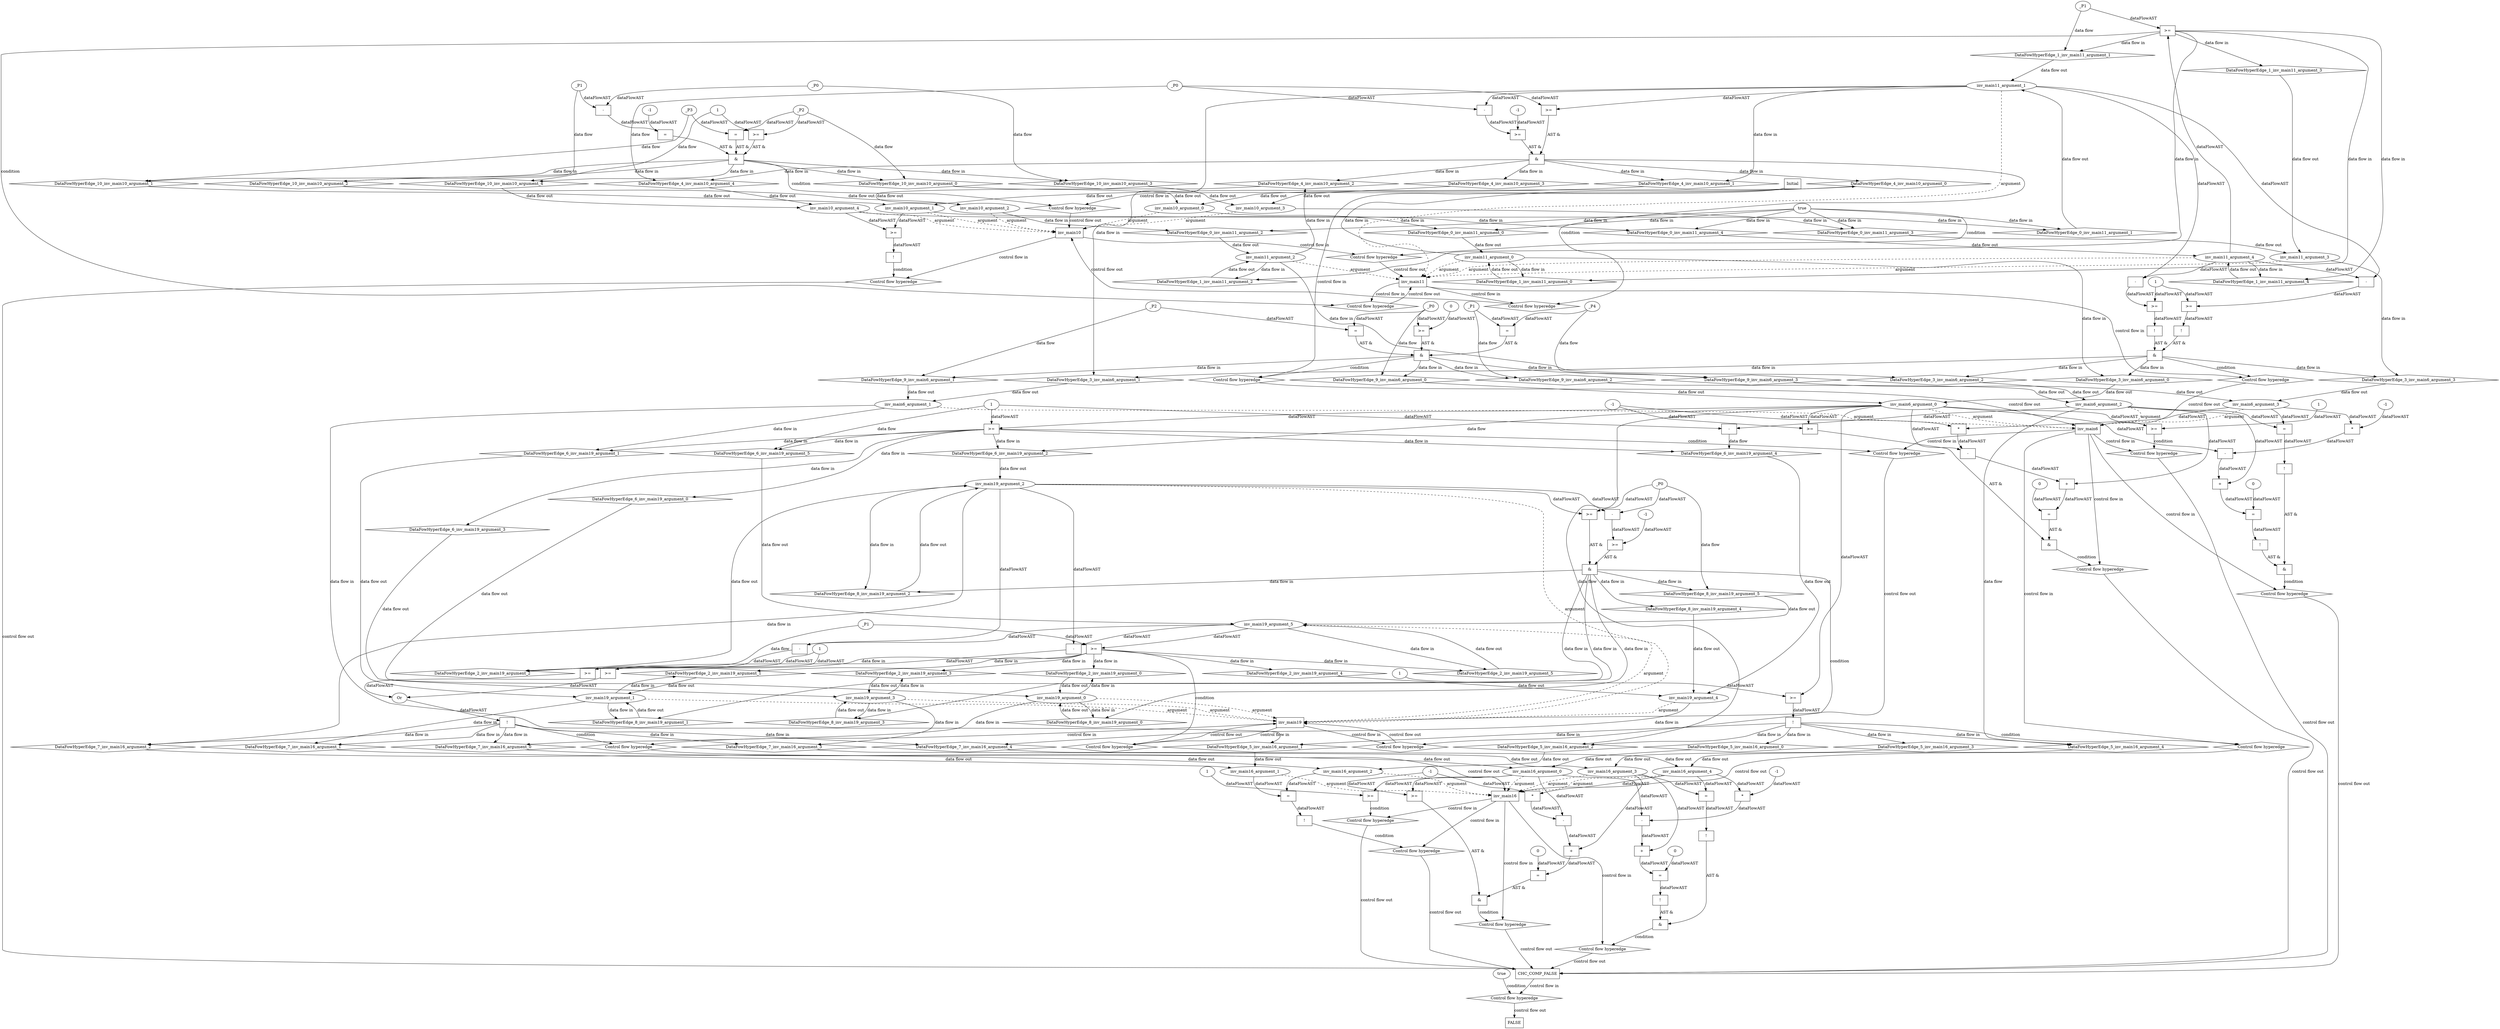 digraph dag {
"CHC_COMP_FALSE" [label="CHC_COMP_FALSE" nodeName="CHC_COMP_FALSE" class=cfn  shape="rect"];
"inv_main10" [label="inv_main10" nodeName="inv_main10" class=cfn  shape="rect"];
"inv_main11" [label="inv_main11" nodeName="inv_main11" class=cfn  shape="rect"];
"inv_main16" [label="inv_main16" nodeName="inv_main16" class=cfn  shape="rect"];
"inv_main19" [label="inv_main19" nodeName="inv_main19" class=cfn  shape="rect"];
"inv_main6" [label="inv_main6" nodeName="inv_main6" class=cfn  shape="rect"];
FALSE [label="FALSE" nodeName=FALSE class=cfn  shape="rect"];
Initial [label="Initial" nodeName=Initial class=cfn  shape="rect"];
ControlFowHyperEdge_0 [label="Control flow hyperedge" nodeName=ControlFowHyperEdge_0 class=controlFlowHyperEdge shape="diamond"];
"inv_main10" -> ControlFowHyperEdge_0 [label="control flow in"]
ControlFowHyperEdge_0 -> "inv_main11" [label="control flow out"]
ControlFowHyperEdge_1 [label="Control flow hyperedge" nodeName=ControlFowHyperEdge_1 class=controlFlowHyperEdge shape="diamond"];
"inv_main11" -> ControlFowHyperEdge_1 [label="control flow in"]
ControlFowHyperEdge_1 -> "inv_main11" [label="control flow out"]
ControlFowHyperEdge_2 [label="Control flow hyperedge" nodeName=ControlFowHyperEdge_2 class=controlFlowHyperEdge shape="diamond"];
"inv_main19" -> ControlFowHyperEdge_2 [label="control flow in"]
ControlFowHyperEdge_2 -> "inv_main19" [label="control flow out"]
ControlFowHyperEdge_3 [label="Control flow hyperedge" nodeName=ControlFowHyperEdge_3 class=controlFlowHyperEdge shape="diamond"];
"inv_main11" -> ControlFowHyperEdge_3 [label="control flow in"]
ControlFowHyperEdge_3 -> "inv_main6" [label="control flow out"]
ControlFowHyperEdge_4 [label="Control flow hyperedge" nodeName=ControlFowHyperEdge_4 class=controlFlowHyperEdge shape="diamond"];
"inv_main11" -> ControlFowHyperEdge_4 [label="control flow in"]
ControlFowHyperEdge_4 -> "inv_main10" [label="control flow out"]
ControlFowHyperEdge_5 [label="Control flow hyperedge" nodeName=ControlFowHyperEdge_5 class=controlFlowHyperEdge shape="diamond"];
"inv_main6" -> ControlFowHyperEdge_5 [label="control flow in"]
ControlFowHyperEdge_5 -> "inv_main16" [label="control flow out"]
ControlFowHyperEdge_6 [label="Control flow hyperedge" nodeName=ControlFowHyperEdge_6 class=controlFlowHyperEdge shape="diamond"];
"inv_main6" -> ControlFowHyperEdge_6 [label="control flow in"]
ControlFowHyperEdge_6 -> "inv_main19" [label="control flow out"]
ControlFowHyperEdge_7 [label="Control flow hyperedge" nodeName=ControlFowHyperEdge_7 class=controlFlowHyperEdge shape="diamond"];
"inv_main19" -> ControlFowHyperEdge_7 [label="control flow in"]
ControlFowHyperEdge_7 -> "inv_main16" [label="control flow out"]
ControlFowHyperEdge_8 [label="Control flow hyperedge" nodeName=ControlFowHyperEdge_8 class=controlFlowHyperEdge shape="diamond"];
"inv_main19" -> ControlFowHyperEdge_8 [label="control flow in"]
ControlFowHyperEdge_8 -> "inv_main19" [label="control flow out"]
ControlFowHyperEdge_9 [label="Control flow hyperedge" nodeName=ControlFowHyperEdge_9 class=controlFlowHyperEdge shape="diamond"];
"Initial" -> ControlFowHyperEdge_9 [label="control flow in"]
ControlFowHyperEdge_9 -> "inv_main6" [label="control flow out"]
ControlFowHyperEdge_10 [label="Control flow hyperedge" nodeName=ControlFowHyperEdge_10 class=controlFlowHyperEdge shape="diamond"];
"Initial" -> ControlFowHyperEdge_10 [label="control flow in"]
ControlFowHyperEdge_10 -> "inv_main10" [label="control flow out"]
ControlFowHyperEdge_11 [label="Control flow hyperedge" nodeName=ControlFowHyperEdge_11 class=controlFlowHyperEdge shape="diamond"];
"inv_main10" -> ControlFowHyperEdge_11 [label="control flow in"]
ControlFowHyperEdge_11 -> "CHC_COMP_FALSE" [label="control flow out"]
ControlFowHyperEdge_12 [label="Control flow hyperedge" nodeName=ControlFowHyperEdge_12 class=controlFlowHyperEdge shape="diamond"];
"inv_main6" -> ControlFowHyperEdge_12 [label="control flow in"]
ControlFowHyperEdge_12 -> "CHC_COMP_FALSE" [label="control flow out"]
ControlFowHyperEdge_13 [label="Control flow hyperedge" nodeName=ControlFowHyperEdge_13 class=controlFlowHyperEdge shape="diamond"];
"inv_main6" -> ControlFowHyperEdge_13 [label="control flow in"]
ControlFowHyperEdge_13 -> "CHC_COMP_FALSE" [label="control flow out"]
ControlFowHyperEdge_14 [label="Control flow hyperedge" nodeName=ControlFowHyperEdge_14 class=controlFlowHyperEdge shape="diamond"];
"inv_main6" -> ControlFowHyperEdge_14 [label="control flow in"]
ControlFowHyperEdge_14 -> "CHC_COMP_FALSE" [label="control flow out"]
ControlFowHyperEdge_15 [label="Control flow hyperedge" nodeName=ControlFowHyperEdge_15 class=controlFlowHyperEdge shape="diamond"];
"inv_main16" -> ControlFowHyperEdge_15 [label="control flow in"]
ControlFowHyperEdge_15 -> "CHC_COMP_FALSE" [label="control flow out"]
ControlFowHyperEdge_16 [label="Control flow hyperedge" nodeName=ControlFowHyperEdge_16 class=controlFlowHyperEdge shape="diamond"];
"inv_main16" -> ControlFowHyperEdge_16 [label="control flow in"]
ControlFowHyperEdge_16 -> "CHC_COMP_FALSE" [label="control flow out"]
ControlFowHyperEdge_17 [label="Control flow hyperedge" nodeName=ControlFowHyperEdge_17 class=controlFlowHyperEdge shape="diamond"];
"inv_main16" -> ControlFowHyperEdge_17 [label="control flow in"]
ControlFowHyperEdge_17 -> "CHC_COMP_FALSE" [label="control flow out"]
ControlFowHyperEdge_18 [label="Control flow hyperedge" nodeName=ControlFowHyperEdge_18 class=controlFlowHyperEdge shape="diamond"];
"inv_main16" -> ControlFowHyperEdge_18 [label="control flow in"]
ControlFowHyperEdge_18 -> "CHC_COMP_FALSE" [label="control flow out"]
ControlFowHyperEdge_19 [label="Control flow hyperedge" nodeName=ControlFowHyperEdge_19 class=controlFlowHyperEdge shape="diamond"];
"CHC_COMP_FALSE" -> ControlFowHyperEdge_19 [label="control flow in"]
ControlFowHyperEdge_19 -> "FALSE" [label="control flow out"]
"inv_main11_argument_0" [label="inv_main11_argument_0" nodeName=argument0 class=argument  head="inv_main11" shape="oval"];
"inv_main11_argument_0" -> "inv_main11"[label="argument" style="dashed"]
"inv_main11_argument_1" [label="inv_main11_argument_1" nodeName=argument1 class=argument  head="inv_main11" shape="oval"];
"inv_main11_argument_1" -> "inv_main11"[label="argument" style="dashed"]
"inv_main11_argument_2" [label="inv_main11_argument_2" nodeName=argument2 class=argument  head="inv_main11" shape="oval"];
"inv_main11_argument_2" -> "inv_main11"[label="argument" style="dashed"]
"inv_main11_argument_3" [label="inv_main11_argument_3" nodeName=argument3 class=argument  head="inv_main11" shape="oval"];
"inv_main11_argument_3" -> "inv_main11"[label="argument" style="dashed"]
"inv_main11_argument_4" [label="inv_main11_argument_4" nodeName=argument4 class=argument  head="inv_main11" shape="oval"];
"inv_main11_argument_4" -> "inv_main11"[label="argument" style="dashed"]
"inv_main10_argument_0" [label="inv_main10_argument_0" nodeName=argument0 class=argument  head="inv_main10" shape="oval"];
"inv_main10_argument_0" -> "inv_main10"[label="argument" style="dashed"]
"inv_main10_argument_1" [label="inv_main10_argument_1" nodeName=argument1 class=argument  head="inv_main10" shape="oval"];
"inv_main10_argument_1" -> "inv_main10"[label="argument" style="dashed"]
"inv_main10_argument_2" [label="inv_main10_argument_2" nodeName=argument2 class=argument  head="inv_main10" shape="oval"];
"inv_main10_argument_2" -> "inv_main10"[label="argument" style="dashed"]
"inv_main10_argument_3" [label="inv_main10_argument_3" nodeName=argument3 class=argument  head="inv_main10" shape="oval"];
"inv_main10_argument_3" -> "inv_main10"[label="argument" style="dashed"]
"inv_main10_argument_4" [label="inv_main10_argument_4" nodeName=argument4 class=argument  head="inv_main10" shape="oval"];
"inv_main10_argument_4" -> "inv_main10"[label="argument" style="dashed"]
"inv_main19_argument_0" [label="inv_main19_argument_0" nodeName=argument0 class=argument  head="inv_main19" shape="oval"];
"inv_main19_argument_0" -> "inv_main19"[label="argument" style="dashed"]
"inv_main19_argument_1" [label="inv_main19_argument_1" nodeName=argument1 class=argument  head="inv_main19" shape="oval"];
"inv_main19_argument_1" -> "inv_main19"[label="argument" style="dashed"]
"inv_main19_argument_2" [label="inv_main19_argument_2" nodeName=argument2 class=argument  head="inv_main19" shape="oval"];
"inv_main19_argument_2" -> "inv_main19"[label="argument" style="dashed"]
"inv_main19_argument_3" [label="inv_main19_argument_3" nodeName=argument3 class=argument  head="inv_main19" shape="oval"];
"inv_main19_argument_3" -> "inv_main19"[label="argument" style="dashed"]
"inv_main19_argument_4" [label="inv_main19_argument_4" nodeName=argument4 class=argument  head="inv_main19" shape="oval"];
"inv_main19_argument_4" -> "inv_main19"[label="argument" style="dashed"]
"inv_main19_argument_5" [label="inv_main19_argument_5" nodeName=argument5 class=argument  head="inv_main19" shape="oval"];
"inv_main19_argument_5" -> "inv_main19"[label="argument" style="dashed"]
"inv_main6_argument_0" [label="inv_main6_argument_0" nodeName=argument0 class=argument  head="inv_main6" shape="oval"];
"inv_main6_argument_0" -> "inv_main6"[label="argument" style="dashed"]
"inv_main6_argument_1" [label="inv_main6_argument_1" nodeName=argument1 class=argument  head="inv_main6" shape="oval"];
"inv_main6_argument_1" -> "inv_main6"[label="argument" style="dashed"]
"inv_main6_argument_2" [label="inv_main6_argument_2" nodeName=argument2 class=argument  head="inv_main6" shape="oval"];
"inv_main6_argument_2" -> "inv_main6"[label="argument" style="dashed"]
"inv_main6_argument_3" [label="inv_main6_argument_3" nodeName=argument3 class=argument  head="inv_main6" shape="oval"];
"inv_main6_argument_3" -> "inv_main6"[label="argument" style="dashed"]
"inv_main16_argument_0" [label="inv_main16_argument_0" nodeName=argument0 class=argument  head="inv_main16" shape="oval"];
"inv_main16_argument_0" -> "inv_main16"[label="argument" style="dashed"]
"inv_main16_argument_1" [label="inv_main16_argument_1" nodeName=argument1 class=argument  head="inv_main16" shape="oval"];
"inv_main16_argument_1" -> "inv_main16"[label="argument" style="dashed"]
"inv_main16_argument_2" [label="inv_main16_argument_2" nodeName=argument2 class=argument  head="inv_main16" shape="oval"];
"inv_main16_argument_2" -> "inv_main16"[label="argument" style="dashed"]
"inv_main16_argument_3" [label="inv_main16_argument_3" nodeName=argument3 class=argument  head="inv_main16" shape="oval"];
"inv_main16_argument_3" -> "inv_main16"[label="argument" style="dashed"]
"inv_main16_argument_4" [label="inv_main16_argument_4" nodeName=argument4 class=argument  head="inv_main16" shape="oval"];
"inv_main16_argument_4" -> "inv_main16"[label="argument" style="dashed"]

"xxxinv_main11___inv_main10_0xxxguard_0_node_0" [label="true" nodeName="xxxinv_main11___inv_main10_0xxxguard_0_node_0" class=BoolValue ];

"xxxinv_main11___inv_main10_0xxxguard_0_node_0" -> "ControlFowHyperEdge_0" [label="condition"];
"xxxinv_main11___inv_main11_1xxxguard_0_node_0" [label=">=" nodeName="xxxinv_main11___inv_main11_1xxxguard_0_node_0" class=Operator  shape="rect"];
"inv_main11_argument_4" -> "xxxinv_main11___inv_main11_1xxxguard_0_node_0"[label="dataFlowAST"]
"xxxinv_main11___inv_main11_1xxxdataFlow_0_node_0" -> "xxxinv_main11___inv_main11_1xxxguard_0_node_0"[label="dataFlowAST"]

"xxxinv_main11___inv_main11_1xxxguard_0_node_0" -> "ControlFowHyperEdge_1" [label="condition"];
"xxxinv_main11___inv_main11_1xxxdataFlow_0_node_0" [label="_P1" nodeName="xxxinv_main11___inv_main11_1xxxdataFlow_0_node_0" class=Constant ];

"xxxinv_main11___inv_main11_1xxxdataFlow_0_node_0" -> "DataFowHyperEdge_1_inv_main11_argument_1" [label="data flow"];
"xxxinv_main19___inv_main19_2xxxguard_0_node_0" [label=">=" nodeName="xxxinv_main19___inv_main19_2xxxguard_0_node_0" class=Operator  shape="rect"];
"inv_main19_argument_5" -> "xxxinv_main19___inv_main19_2xxxguard_0_node_0"[label="dataFlowAST"]
"xxxinv_main19___inv_main19_2xxxdataFlow_0_node_0" -> "xxxinv_main19___inv_main19_2xxxguard_0_node_0"[label="dataFlowAST"]

"xxxinv_main19___inv_main19_2xxxguard_0_node_0" -> "ControlFowHyperEdge_2" [label="condition"];
"xxxinv_main19___inv_main19_2xxxdataFlow_0_node_0" [label="_P1" nodeName="xxxinv_main19___inv_main19_2xxxdataFlow_0_node_0" class=Constant ];

"xxxinv_main19___inv_main19_2xxxdataFlow_0_node_0" -> "DataFowHyperEdge_2_inv_main19_argument_2" [label="data flow"];
"xxxinv_main6___inv_main11_3xxx_and" [label="&" nodeName="xxxinv_main6___inv_main11_3xxx_and" class=Operator shape="rect"];
"xxxinv_main6___inv_main11_3xxxguard_0_node_0" [label="!" nodeName="xxxinv_main6___inv_main11_3xxxguard_0_node_0" class=Operator shape="rect"];
"xxxinv_main6___inv_main11_3xxxguard_0_node_1" [label=">=" nodeName="xxxinv_main6___inv_main11_3xxxguard_0_node_1" class=Operator  shape="rect"];
"xxxinv_main6___inv_main11_3xxxguard_0_node_2" [label="-" nodeName="xxxinv_main6___inv_main11_3xxxguard_0_node_2" class= Operator shape="rect"];
"xxxinv_main6___inv_main11_3xxxguard_0_node_5" [label="1" nodeName="xxxinv_main6___inv_main11_3xxxguard_0_node_5" class=Literal ];
"xxxinv_main6___inv_main11_3xxxguard_0_node_1" -> "xxxinv_main6___inv_main11_3xxxguard_0_node_0"[label="dataFlowAST"]
"xxxinv_main6___inv_main11_3xxxguard_0_node_2" -> "xxxinv_main6___inv_main11_3xxxguard_0_node_1"[label="dataFlowAST"]
"xxxinv_main6___inv_main11_3xxxguard_0_node_5" -> "xxxinv_main6___inv_main11_3xxxguard_0_node_1"[label="dataFlowAST"]
"inv_main11_argument_1" -> "xxxinv_main6___inv_main11_3xxxguard_0_node_2"[label="dataFlowAST"]
"inv_main11_argument_4" -> "xxxinv_main6___inv_main11_3xxxguard_0_node_2"[label="dataFlowAST"]

"xxxinv_main6___inv_main11_3xxxguard_0_node_0" -> "xxxinv_main6___inv_main11_3xxx_and" [label="AST &"];
"xxxinv_main6___inv_main11_3xxxguard1_node_0" [label="!" nodeName="xxxinv_main6___inv_main11_3xxxguard1_node_0" class=Operator shape="rect"];
"xxxinv_main6___inv_main11_3xxxguard1_node_1" [label=">=" nodeName="xxxinv_main6___inv_main11_3xxxguard1_node_1" class=Operator  shape="rect"];
"xxxinv_main6___inv_main11_3xxxguard1_node_2" [label="-" nodeName="xxxinv_main6___inv_main11_3xxxguard1_node_2" class= Operator shape="rect"];
"xxxinv_main6___inv_main11_3xxxguard1_node_1" -> "xxxinv_main6___inv_main11_3xxxguard1_node_0"[label="dataFlowAST"]
"xxxinv_main6___inv_main11_3xxxguard1_node_2" -> "xxxinv_main6___inv_main11_3xxxguard1_node_1"[label="dataFlowAST"]
"xxxinv_main6___inv_main11_3xxxguard_0_node_5" -> "xxxinv_main6___inv_main11_3xxxguard1_node_1"[label="dataFlowAST"]
"inv_main11_argument_4" -> "xxxinv_main6___inv_main11_3xxxguard1_node_2"[label="dataFlowAST"]
"inv_main11_argument_1" -> "xxxinv_main6___inv_main11_3xxxguard1_node_2"[label="dataFlowAST"]

"xxxinv_main6___inv_main11_3xxxguard1_node_0" -> "xxxinv_main6___inv_main11_3xxx_and" [label="AST &"];
"xxxinv_main6___inv_main11_3xxx_and" -> "ControlFowHyperEdge_3" [label="condition"];
"xxxinv_main10___inv_main11_4xxx_and" [label="&" nodeName="xxxinv_main10___inv_main11_4xxx_and" class=Operator shape="rect"];
"xxxinv_main10___inv_main11_4xxxguard_0_node_0" [label=">=" nodeName="xxxinv_main10___inv_main11_4xxxguard_0_node_0" class=Operator  shape="rect"];
"xxxinv_main10___inv_main11_4xxxguard_0_node_1" [label="-" nodeName="xxxinv_main10___inv_main11_4xxxguard_0_node_1" class= Operator shape="rect"];
"xxxinv_main10___inv_main11_4xxxguard_0_node_4" [label="-1" nodeName="xxxinv_main10___inv_main11_4xxxguard_0_node_4" class=Literal ];
"xxxinv_main10___inv_main11_4xxxguard_0_node_1" -> "xxxinv_main10___inv_main11_4xxxguard_0_node_0"[label="dataFlowAST"]
"xxxinv_main10___inv_main11_4xxxguard_0_node_4" -> "xxxinv_main10___inv_main11_4xxxguard_0_node_0"[label="dataFlowAST"]
"inv_main11_argument_1" -> "xxxinv_main10___inv_main11_4xxxguard_0_node_1"[label="dataFlowAST"]
"xxxinv_main10___inv_main11_4xxxdataFlow_0_node_0" -> "xxxinv_main10___inv_main11_4xxxguard_0_node_1"[label="dataFlowAST"]

"xxxinv_main10___inv_main11_4xxxguard_0_node_0" -> "xxxinv_main10___inv_main11_4xxx_and" [label="AST &"];
"xxxinv_main10___inv_main11_4xxxguard1_node_0" [label=">=" nodeName="xxxinv_main10___inv_main11_4xxxguard1_node_0" class=Operator  shape="rect"];
"inv_main11_argument_1" -> "xxxinv_main10___inv_main11_4xxxguard1_node_0"[label="dataFlowAST"]
"xxxinv_main10___inv_main11_4xxxdataFlow_0_node_0" -> "xxxinv_main10___inv_main11_4xxxguard1_node_0"[label="dataFlowAST"]

"xxxinv_main10___inv_main11_4xxxguard1_node_0" -> "xxxinv_main10___inv_main11_4xxx_and" [label="AST &"];
"xxxinv_main10___inv_main11_4xxx_and" -> "ControlFowHyperEdge_4" [label="condition"];
"xxxinv_main10___inv_main11_4xxxdataFlow_0_node_0" [label="_P0" nodeName="xxxinv_main10___inv_main11_4xxxdataFlow_0_node_0" class=Constant ];

"xxxinv_main10___inv_main11_4xxxdataFlow_0_node_0" -> "DataFowHyperEdge_4_inv_main10_argument_4" [label="data flow"];
"xxxinv_main16___inv_main6_5xxxguard_0_node_0" [label="!" nodeName="xxxinv_main16___inv_main6_5xxxguard_0_node_0" class=Operator shape="rect"];
"xxxinv_main16___inv_main6_5xxxguard_0_node_1" [label=">=" nodeName="xxxinv_main16___inv_main6_5xxxguard_0_node_1" class=Operator  shape="rect"];
"xxxinv_main16___inv_main6_5xxxguard_0_node_3" [label="1" nodeName="xxxinv_main16___inv_main6_5xxxguard_0_node_3" class=Literal ];
"xxxinv_main16___inv_main6_5xxxguard_0_node_1" -> "xxxinv_main16___inv_main6_5xxxguard_0_node_0"[label="dataFlowAST"]
"inv_main6_argument_0" -> "xxxinv_main16___inv_main6_5xxxguard_0_node_1"[label="dataFlowAST"]
"xxxinv_main16___inv_main6_5xxxguard_0_node_3" -> "xxxinv_main16___inv_main6_5xxxguard_0_node_1"[label="dataFlowAST"]

"xxxinv_main16___inv_main6_5xxxguard_0_node_0" -> "ControlFowHyperEdge_5" [label="condition"];

"inv_main6_argument_0" -> "DataFowHyperEdge_5_inv_main16_argument_2" [label="data flow"];

"inv_main6_argument_2" -> "DataFowHyperEdge_5_inv_main16_argument_4" [label="data flow"];
"xxxinv_main19___inv_main6_6xxxguard_0_node_0" [label=">=" nodeName="xxxinv_main19___inv_main6_6xxxguard_0_node_0" class=Operator  shape="rect"];
"inv_main6_argument_0" -> "xxxinv_main19___inv_main6_6xxxguard_0_node_0"[label="dataFlowAST"]
"xxxinv_main19___inv_main6_6xxxdataFlow1_node_2" -> "xxxinv_main19___inv_main6_6xxxguard_0_node_0"[label="dataFlowAST"]

"xxxinv_main19___inv_main6_6xxxguard_0_node_0" -> "ControlFowHyperEdge_6" [label="condition"];

"inv_main6_argument_0" -> "DataFowHyperEdge_6_inv_main19_argument_2" [label="data flow"];
"xxxinv_main19___inv_main6_6xxxdataFlow1_node_0" [label="-" nodeName="xxxinv_main19___inv_main6_6xxxdataFlow1_node_0" class= Operator shape="rect"];
"xxxinv_main19___inv_main6_6xxxdataFlow1_node_2" [label="1" nodeName="xxxinv_main19___inv_main6_6xxxdataFlow1_node_2" class=Literal ];
"inv_main6_argument_2" -> "xxxinv_main19___inv_main6_6xxxdataFlow1_node_0"[label="dataFlowAST"]
"xxxinv_main19___inv_main6_6xxxdataFlow1_node_2" -> "xxxinv_main19___inv_main6_6xxxdataFlow1_node_0"[label="dataFlowAST"]

"xxxinv_main19___inv_main6_6xxxdataFlow1_node_0" -> "DataFowHyperEdge_6_inv_main19_argument_4" [label="data flow"];

"xxxinv_main19___inv_main6_6xxxdataFlow1_node_2" -> "DataFowHyperEdge_6_inv_main19_argument_5" [label="data flow"];
"xxxinv_main16___inv_main19_7xxxguard_0_node_0" [label="!" nodeName="xxxinv_main16___inv_main19_7xxxguard_0_node_0" class=Operator shape="rect"];
"xxxinv_main16___inv_main19_7xxxguard_0_node_1" [label="Or" nodeName="xxxinv_main16___inv_main19_7xxxguard_0_node_1" class=Operator ];
"xxxinv_main16___inv_main19_7xxxguard_0_node_2" [label=">=" nodeName="xxxinv_main16___inv_main19_7xxxguard_0_node_2" class=Operator  shape="rect"];
"xxxinv_main16___inv_main19_7xxxguard_0_node_3" [label="-" nodeName="xxxinv_main16___inv_main19_7xxxguard_0_node_3" class= Operator shape="rect"];
"xxxinv_main16___inv_main19_7xxxguard_0_node_6" [label="1" nodeName="xxxinv_main16___inv_main19_7xxxguard_0_node_6" class=Literal ];
"xxxinv_main16___inv_main19_7xxxguard_0_node_7" [label=">=" nodeName="xxxinv_main16___inv_main19_7xxxguard_0_node_7" class=Operator  shape="rect"];
"xxxinv_main16___inv_main19_7xxxguard_0_node_8" [label="-" nodeName="xxxinv_main16___inv_main19_7xxxguard_0_node_8" class= Operator shape="rect"];
"xxxinv_main16___inv_main19_7xxxguard_0_node_1" -> "xxxinv_main16___inv_main19_7xxxguard_0_node_0"[label="dataFlowAST"]
"xxxinv_main16___inv_main19_7xxxguard_0_node_2" -> "xxxinv_main16___inv_main19_7xxxguard_0_node_1"[label="dataFlowAST"]
"xxxinv_main16___inv_main19_7xxxguard_0_node_7" -> "xxxinv_main16___inv_main19_7xxxguard_0_node_1"[label="dataFlowAST"]
"xxxinv_main16___inv_main19_7xxxguard_0_node_3" -> "xxxinv_main16___inv_main19_7xxxguard_0_node_2"[label="dataFlowAST"]
"xxxinv_main16___inv_main19_7xxxguard_0_node_6" -> "xxxinv_main16___inv_main19_7xxxguard_0_node_2"[label="dataFlowAST"]
"inv_main19_argument_2" -> "xxxinv_main16___inv_main19_7xxxguard_0_node_3"[label="dataFlowAST"]
"inv_main19_argument_5" -> "xxxinv_main16___inv_main19_7xxxguard_0_node_3"[label="dataFlowAST"]
"xxxinv_main16___inv_main19_7xxxguard_0_node_8" -> "xxxinv_main16___inv_main19_7xxxguard_0_node_7"[label="dataFlowAST"]
"xxxinv_main16___inv_main19_7xxxguard_0_node_6" -> "xxxinv_main16___inv_main19_7xxxguard_0_node_7"[label="dataFlowAST"]
"inv_main19_argument_5" -> "xxxinv_main16___inv_main19_7xxxguard_0_node_8"[label="dataFlowAST"]
"inv_main19_argument_2" -> "xxxinv_main16___inv_main19_7xxxguard_0_node_8"[label="dataFlowAST"]

"xxxinv_main16___inv_main19_7xxxguard_0_node_0" -> "ControlFowHyperEdge_7" [label="condition"];
"xxxinv_main19___inv_main19_8xxx_and" [label="&" nodeName="xxxinv_main19___inv_main19_8xxx_and" class=Operator shape="rect"];
"xxxinv_main19___inv_main19_8xxxguard_0_node_0" [label=">=" nodeName="xxxinv_main19___inv_main19_8xxxguard_0_node_0" class=Operator  shape="rect"];
"xxxinv_main19___inv_main19_8xxxguard_0_node_1" [label="-" nodeName="xxxinv_main19___inv_main19_8xxxguard_0_node_1" class= Operator shape="rect"];
"xxxinv_main19___inv_main19_8xxxguard_0_node_4" [label="-1" nodeName="xxxinv_main19___inv_main19_8xxxguard_0_node_4" class=Literal ];
"xxxinv_main19___inv_main19_8xxxguard_0_node_1" -> "xxxinv_main19___inv_main19_8xxxguard_0_node_0"[label="dataFlowAST"]
"xxxinv_main19___inv_main19_8xxxguard_0_node_4" -> "xxxinv_main19___inv_main19_8xxxguard_0_node_0"[label="dataFlowAST"]
"inv_main19_argument_2" -> "xxxinv_main19___inv_main19_8xxxguard_0_node_1"[label="dataFlowAST"]
"xxxinv_main19___inv_main19_8xxxdataFlow_0_node_0" -> "xxxinv_main19___inv_main19_8xxxguard_0_node_1"[label="dataFlowAST"]

"xxxinv_main19___inv_main19_8xxxguard_0_node_0" -> "xxxinv_main19___inv_main19_8xxx_and" [label="AST &"];
"xxxinv_main19___inv_main19_8xxxguard1_node_0" [label=">=" nodeName="xxxinv_main19___inv_main19_8xxxguard1_node_0" class=Operator  shape="rect"];
"inv_main19_argument_2" -> "xxxinv_main19___inv_main19_8xxxguard1_node_0"[label="dataFlowAST"]
"xxxinv_main19___inv_main19_8xxxdataFlow_0_node_0" -> "xxxinv_main19___inv_main19_8xxxguard1_node_0"[label="dataFlowAST"]

"xxxinv_main19___inv_main19_8xxxguard1_node_0" -> "xxxinv_main19___inv_main19_8xxx_and" [label="AST &"];
"xxxinv_main19___inv_main19_8xxx_and" -> "ControlFowHyperEdge_8" [label="condition"];
"xxxinv_main19___inv_main19_8xxxdataFlow_0_node_0" [label="_P0" nodeName="xxxinv_main19___inv_main19_8xxxdataFlow_0_node_0" class=Constant ];

"xxxinv_main19___inv_main19_8xxxdataFlow_0_node_0" -> "DataFowHyperEdge_8_inv_main19_argument_5" [label="data flow"];
"xxxinv_main6___Initial_9xxx_and" [label="&" nodeName="xxxinv_main6___Initial_9xxx_and" class=Operator shape="rect"];
"xxxinv_main6___Initial_9xxxguard_0_node_0" [label=">=" nodeName="xxxinv_main6___Initial_9xxxguard_0_node_0" class=Operator  shape="rect"];
"xxxinv_main6___Initial_9xxxguard_0_node_1" [label="0" nodeName="xxxinv_main6___Initial_9xxxguard_0_node_1" class=Literal ];
"xxxinv_main6___Initial_9xxxguard_0_node_1" -> "xxxinv_main6___Initial_9xxxguard_0_node_0"[label="dataFlowAST"]
"xxxinv_main6___Initial_9xxxdataFlow_0_node_0" -> "xxxinv_main6___Initial_9xxxguard_0_node_0"[label="dataFlowAST"]

"xxxinv_main6___Initial_9xxxguard_0_node_0" -> "xxxinv_main6___Initial_9xxx_and" [label="AST &"];
"xxxinv_main6___Initial_9xxxguard1_node_0" [label="=" nodeName="xxxinv_main6___Initial_9xxxguard1_node_0" class=Operator  shape="rect"];
"xxxinv_main6___Initial_9xxxdataFlow3_node_0" -> "xxxinv_main6___Initial_9xxxguard1_node_0"[label="dataFlowAST"]
"xxxinv_main6___Initial_9xxxdataFlow2_node_0" -> "xxxinv_main6___Initial_9xxxguard1_node_0"[label="dataFlowAST"]

"xxxinv_main6___Initial_9xxxguard1_node_0" -> "xxxinv_main6___Initial_9xxx_and" [label="AST &"];
"xxxinv_main6___Initial_9xxxguard2_node_0" [label="=" nodeName="xxxinv_main6___Initial_9xxxguard2_node_0" class=Operator  shape="rect"];
"xxxinv_main6___Initial_9xxxdataFlow1_node_0" -> "xxxinv_main6___Initial_9xxxguard2_node_0"[label="dataFlowAST"]
"xxxinv_main6___Initial_9xxxdataFlow_0_node_0" -> "xxxinv_main6___Initial_9xxxguard2_node_0"[label="dataFlowAST"]

"xxxinv_main6___Initial_9xxxguard2_node_0" -> "xxxinv_main6___Initial_9xxx_and" [label="AST &"];
"xxxinv_main6___Initial_9xxx_and" -> "ControlFowHyperEdge_9" [label="condition"];
"xxxinv_main6___Initial_9xxxdataFlow_0_node_0" [label="_P0" nodeName="xxxinv_main6___Initial_9xxxdataFlow_0_node_0" class=Constant ];

"xxxinv_main6___Initial_9xxxdataFlow_0_node_0" -> "DataFowHyperEdge_9_inv_main6_argument_0" [label="data flow"];
"xxxinv_main6___Initial_9xxxdataFlow1_node_0" [label="_P2" nodeName="xxxinv_main6___Initial_9xxxdataFlow1_node_0" class=Constant ];

"xxxinv_main6___Initial_9xxxdataFlow1_node_0" -> "DataFowHyperEdge_9_inv_main6_argument_1" [label="data flow"];
"xxxinv_main6___Initial_9xxxdataFlow2_node_0" [label="_P1" nodeName="xxxinv_main6___Initial_9xxxdataFlow2_node_0" class=Constant ];

"xxxinv_main6___Initial_9xxxdataFlow2_node_0" -> "DataFowHyperEdge_9_inv_main6_argument_2" [label="data flow"];
"xxxinv_main6___Initial_9xxxdataFlow3_node_0" [label="_P4" nodeName="xxxinv_main6___Initial_9xxxdataFlow3_node_0" class=Constant ];

"xxxinv_main6___Initial_9xxxdataFlow3_node_0" -> "DataFowHyperEdge_9_inv_main6_argument_3" [label="data flow"];
"xxxinv_main10___Initial_10xxx_and" [label="&" nodeName="xxxinv_main10___Initial_10xxx_and" class=Operator shape="rect"];
"xxxinv_main10___Initial_10xxxguard_0_node_0" [label=">=" nodeName="xxxinv_main10___Initial_10xxxguard_0_node_0" class=Operator  shape="rect"];
"xxxinv_main10___Initial_10xxxdataFlow_0_node_0" -> "xxxinv_main10___Initial_10xxxguard_0_node_0"[label="dataFlowAST"]
"xxxinv_main10___Initial_10xxxdataFlow3_node_0" -> "xxxinv_main10___Initial_10xxxguard_0_node_0"[label="dataFlowAST"]

"xxxinv_main10___Initial_10xxxguard_0_node_0" -> "xxxinv_main10___Initial_10xxx_and" [label="AST &"];
"xxxinv_main10___Initial_10xxxguard1_node_0" [label="=" nodeName="xxxinv_main10___Initial_10xxxguard1_node_0" class=Operator  shape="rect"];
"xxxinv_main10___Initial_10xxxdataFlow2_node_0" -> "xxxinv_main10___Initial_10xxxguard1_node_0"[label="dataFlowAST"]
"xxxinv_main10___Initial_10xxxdataFlow_0_node_0" -> "xxxinv_main10___Initial_10xxxguard1_node_0"[label="dataFlowAST"]

"xxxinv_main10___Initial_10xxxguard1_node_0" -> "xxxinv_main10___Initial_10xxx_and" [label="AST &"];
"xxxinv_main10___Initial_10xxxguard2_node_0" [label="=" nodeName="xxxinv_main10___Initial_10xxxguard2_node_0" class=Operator  shape="rect"];
"xxxinv_main10___Initial_10xxxguard2_node_1" [label="-" nodeName="xxxinv_main10___Initial_10xxxguard2_node_1" class= Operator shape="rect"];
"xxxinv_main10___Initial_10xxxguard2_node_4" [label="-1" nodeName="xxxinv_main10___Initial_10xxxguard2_node_4" class=Literal ];
"xxxinv_main10___Initial_10xxxguard2_node_1" -> "xxxinv_main10___Initial_10xxxguard2_node_0"[label="dataFlowAST"]
"xxxinv_main10___Initial_10xxxguard2_node_4" -> "xxxinv_main10___Initial_10xxxguard2_node_0"[label="dataFlowAST"]
"xxxinv_main10___Initial_10xxxdataFlow4_node_0" -> "xxxinv_main10___Initial_10xxxguard2_node_1"[label="dataFlowAST"]
"xxxinv_main10___Initial_10xxxdataFlow1_node_0" -> "xxxinv_main10___Initial_10xxxguard2_node_1"[label="dataFlowAST"]

"xxxinv_main10___Initial_10xxxguard2_node_0" -> "xxxinv_main10___Initial_10xxx_and" [label="AST &"];
"xxxinv_main10___Initial_10xxx_and" -> "ControlFowHyperEdge_10" [label="condition"];
"xxxinv_main10___Initial_10xxxdataFlow_0_node_0" [label="_P2" nodeName="xxxinv_main10___Initial_10xxxdataFlow_0_node_0" class=Constant ];

"xxxinv_main10___Initial_10xxxdataFlow_0_node_0" -> "DataFowHyperEdge_10_inv_main10_argument_0" [label="data flow"];
"xxxinv_main10___Initial_10xxxdataFlow1_node_0" [label="_P1" nodeName="xxxinv_main10___Initial_10xxxdataFlow1_node_0" class=Constant ];

"xxxinv_main10___Initial_10xxxdataFlow1_node_0" -> "DataFowHyperEdge_10_inv_main10_argument_2" [label="data flow"];
"xxxinv_main10___Initial_10xxxdataFlow2_node_0" [label="_P3" nodeName="xxxinv_main10___Initial_10xxxdataFlow2_node_0" class=Constant ];

"xxxinv_main10___Initial_10xxxdataFlow2_node_0" -> "DataFowHyperEdge_10_inv_main10_argument_1" [label="data flow"];
"xxxinv_main10___Initial_10xxxdataFlow3_node_0" [label="1" nodeName="xxxinv_main10___Initial_10xxxdataFlow3_node_0" class=Literal ];

"xxxinv_main10___Initial_10xxxdataFlow3_node_0" -> "DataFowHyperEdge_10_inv_main10_argument_4" [label="data flow"];
"xxxinv_main10___Initial_10xxxdataFlow4_node_0" [label="_P0" nodeName="xxxinv_main10___Initial_10xxxdataFlow4_node_0" class=Constant ];

"xxxinv_main10___Initial_10xxxdataFlow4_node_0" -> "DataFowHyperEdge_10_inv_main10_argument_3" [label="data flow"];
"xxxCHC_COMP_FALSE___inv_main10_11xxxguard_0_node_0" [label="!" nodeName="xxxCHC_COMP_FALSE___inv_main10_11xxxguard_0_node_0" class=Operator shape="rect"];
"xxxCHC_COMP_FALSE___inv_main10_11xxxguard_0_node_1" [label=">=" nodeName="xxxCHC_COMP_FALSE___inv_main10_11xxxguard_0_node_1" class=Operator  shape="rect"];
"xxxCHC_COMP_FALSE___inv_main10_11xxxguard_0_node_1" -> "xxxCHC_COMP_FALSE___inv_main10_11xxxguard_0_node_0"[label="dataFlowAST"]
"inv_main10_argument_1" -> "xxxCHC_COMP_FALSE___inv_main10_11xxxguard_0_node_1"[label="dataFlowAST"]
"inv_main10_argument_4" -> "xxxCHC_COMP_FALSE___inv_main10_11xxxguard_0_node_1"[label="dataFlowAST"]

"xxxCHC_COMP_FALSE___inv_main10_11xxxguard_0_node_0" -> "ControlFowHyperEdge_11" [label="condition"];
"xxxCHC_COMP_FALSE___inv_main6_12xxx_and" [label="&" nodeName="xxxCHC_COMP_FALSE___inv_main6_12xxx_and" class=Operator shape="rect"];
"xxxCHC_COMP_FALSE___inv_main6_12xxxguard_0_node_0" [label="=" nodeName="xxxCHC_COMP_FALSE___inv_main6_12xxxguard_0_node_0" class=Operator  shape="rect"];
"xxxCHC_COMP_FALSE___inv_main6_12xxxguard_0_node_1" [label="+" nodeName="xxxCHC_COMP_FALSE___inv_main6_12xxxguard_0_node_1" class= Operator shape="rect"];
"xxxCHC_COMP_FALSE___inv_main6_12xxxguard_0_node_3" [label="-" nodeName="xxxCHC_COMP_FALSE___inv_main6_12xxxguard_0_node_3" class= Operator shape="rect"];
"xxxCHC_COMP_FALSE___inv_main6_12xxxguard_0_node_4" [label="*" nodeName="xxxCHC_COMP_FALSE___inv_main6_12xxxguard_0_node_4" class=Operator  shape="rect"];
"xxxCHC_COMP_FALSE___inv_main6_12xxxguard_0_node_5" [label="-1" nodeName="xxxCHC_COMP_FALSE___inv_main6_12xxxguard_0_node_5" class=Coeff ];
"xxxCHC_COMP_FALSE___inv_main6_12xxxguard_0_node_8" [label="0" nodeName="xxxCHC_COMP_FALSE___inv_main6_12xxxguard_0_node_8" class=Literal ];
"xxxCHC_COMP_FALSE___inv_main6_12xxxguard_0_node_1" -> "xxxCHC_COMP_FALSE___inv_main6_12xxxguard_0_node_0"[label="dataFlowAST"]
"xxxCHC_COMP_FALSE___inv_main6_12xxxguard_0_node_8" -> "xxxCHC_COMP_FALSE___inv_main6_12xxxguard_0_node_0"[label="dataFlowAST"]
"inv_main6_argument_2" -> "xxxCHC_COMP_FALSE___inv_main6_12xxxguard_0_node_1"[label="dataFlowAST"]
"xxxCHC_COMP_FALSE___inv_main6_12xxxguard_0_node_3" -> "xxxCHC_COMP_FALSE___inv_main6_12xxxguard_0_node_1"[label="dataFlowAST"]
"xxxCHC_COMP_FALSE___inv_main6_12xxxguard_0_node_4" -> "xxxCHC_COMP_FALSE___inv_main6_12xxxguard_0_node_3"[label="dataFlowAST"]
"inv_main6_argument_0" -> "xxxCHC_COMP_FALSE___inv_main6_12xxxguard_0_node_3"[label="dataFlowAST"]
"xxxCHC_COMP_FALSE___inv_main6_12xxxguard_0_node_5" -> "xxxCHC_COMP_FALSE___inv_main6_12xxxguard_0_node_4"[label="dataFlowAST"]
"inv_main6_argument_3" -> "xxxCHC_COMP_FALSE___inv_main6_12xxxguard_0_node_4"[label="dataFlowAST"]

"xxxCHC_COMP_FALSE___inv_main6_12xxxguard_0_node_0" -> "xxxCHC_COMP_FALSE___inv_main6_12xxx_and" [label="AST &"];
"xxxCHC_COMP_FALSE___inv_main6_12xxxguard1_node_0" [label=">=" nodeName="xxxCHC_COMP_FALSE___inv_main6_12xxxguard1_node_0" class=Operator  shape="rect"];
"xxxCHC_COMP_FALSE___inv_main6_12xxxguard_0_node_5" [label="-1" nodeName="xxxCHC_COMP_FALSE___inv_main6_12xxxguard_0_node_5" class=Literal ];
"xxxCHC_COMP_FALSE___inv_main6_12xxxguard_0_node_5" -> "xxxCHC_COMP_FALSE___inv_main6_12xxxguard1_node_0"[label="dataFlowAST"]
"inv_main6_argument_0" -> "xxxCHC_COMP_FALSE___inv_main6_12xxxguard1_node_0"[label="dataFlowAST"]

"xxxCHC_COMP_FALSE___inv_main6_12xxxguard1_node_0" -> "xxxCHC_COMP_FALSE___inv_main6_12xxx_and" [label="AST &"];
"xxxCHC_COMP_FALSE___inv_main6_12xxx_and" -> "ControlFowHyperEdge_12" [label="condition"];
"xxxCHC_COMP_FALSE___inv_main6_13xxxguard_0_node_0" [label=">=" nodeName="xxxCHC_COMP_FALSE___inv_main6_13xxxguard_0_node_0" class=Operator  shape="rect"];
"xxxCHC_COMP_FALSE___inv_main6_13xxxguard_0_node_2" [label="1" nodeName="xxxCHC_COMP_FALSE___inv_main6_13xxxguard_0_node_2" class=Literal ];
"inv_main6_argument_0" -> "xxxCHC_COMP_FALSE___inv_main6_13xxxguard_0_node_0"[label="dataFlowAST"]
"xxxCHC_COMP_FALSE___inv_main6_13xxxguard_0_node_2" -> "xxxCHC_COMP_FALSE___inv_main6_13xxxguard_0_node_0"[label="dataFlowAST"]

"xxxCHC_COMP_FALSE___inv_main6_13xxxguard_0_node_0" -> "ControlFowHyperEdge_13" [label="condition"];
"xxxCHC_COMP_FALSE___inv_main6_14xxx_and" [label="&" nodeName="xxxCHC_COMP_FALSE___inv_main6_14xxx_and" class=Operator shape="rect"];
"xxxCHC_COMP_FALSE___inv_main6_14xxxguard_0_node_0" [label="!" nodeName="xxxCHC_COMP_FALSE___inv_main6_14xxxguard_0_node_0" class=Operator shape="rect"];
"xxxCHC_COMP_FALSE___inv_main6_14xxxguard_0_node_1" [label="=" nodeName="xxxCHC_COMP_FALSE___inv_main6_14xxxguard_0_node_1" class=Operator  shape="rect"];
"xxxCHC_COMP_FALSE___inv_main6_14xxxguard_0_node_2" [label="+" nodeName="xxxCHC_COMP_FALSE___inv_main6_14xxxguard_0_node_2" class= Operator shape="rect"];
"xxxCHC_COMP_FALSE___inv_main6_14xxxguard_0_node_4" [label="-" nodeName="xxxCHC_COMP_FALSE___inv_main6_14xxxguard_0_node_4" class= Operator shape="rect"];
"xxxCHC_COMP_FALSE___inv_main6_14xxxguard_0_node_5" [label="*" nodeName="xxxCHC_COMP_FALSE___inv_main6_14xxxguard_0_node_5" class=Operator  shape="rect"];
"xxxCHC_COMP_FALSE___inv_main6_14xxxguard_0_node_6" [label="-1" nodeName="xxxCHC_COMP_FALSE___inv_main6_14xxxguard_0_node_6" class=Coeff ];
"xxxCHC_COMP_FALSE___inv_main6_14xxxguard_0_node_9" [label="0" nodeName="xxxCHC_COMP_FALSE___inv_main6_14xxxguard_0_node_9" class=Literal ];
"xxxCHC_COMP_FALSE___inv_main6_14xxxguard_0_node_1" -> "xxxCHC_COMP_FALSE___inv_main6_14xxxguard_0_node_0"[label="dataFlowAST"]
"xxxCHC_COMP_FALSE___inv_main6_14xxxguard_0_node_2" -> "xxxCHC_COMP_FALSE___inv_main6_14xxxguard_0_node_1"[label="dataFlowAST"]
"xxxCHC_COMP_FALSE___inv_main6_14xxxguard_0_node_9" -> "xxxCHC_COMP_FALSE___inv_main6_14xxxguard_0_node_1"[label="dataFlowAST"]
"inv_main6_argument_2" -> "xxxCHC_COMP_FALSE___inv_main6_14xxxguard_0_node_2"[label="dataFlowAST"]
"xxxCHC_COMP_FALSE___inv_main6_14xxxguard_0_node_4" -> "xxxCHC_COMP_FALSE___inv_main6_14xxxguard_0_node_2"[label="dataFlowAST"]
"xxxCHC_COMP_FALSE___inv_main6_14xxxguard_0_node_5" -> "xxxCHC_COMP_FALSE___inv_main6_14xxxguard_0_node_4"[label="dataFlowAST"]
"inv_main6_argument_0" -> "xxxCHC_COMP_FALSE___inv_main6_14xxxguard_0_node_4"[label="dataFlowAST"]
"xxxCHC_COMP_FALSE___inv_main6_14xxxguard_0_node_6" -> "xxxCHC_COMP_FALSE___inv_main6_14xxxguard_0_node_5"[label="dataFlowAST"]
"inv_main6_argument_3" -> "xxxCHC_COMP_FALSE___inv_main6_14xxxguard_0_node_5"[label="dataFlowAST"]

"xxxCHC_COMP_FALSE___inv_main6_14xxxguard_0_node_0" -> "xxxCHC_COMP_FALSE___inv_main6_14xxx_and" [label="AST &"];
"xxxCHC_COMP_FALSE___inv_main6_14xxxguard1_node_0" [label="!" nodeName="xxxCHC_COMP_FALSE___inv_main6_14xxxguard1_node_0" class=Operator shape="rect"];
"xxxCHC_COMP_FALSE___inv_main6_14xxxguard1_node_1" [label="=" nodeName="xxxCHC_COMP_FALSE___inv_main6_14xxxguard1_node_1" class=Operator  shape="rect"];
"xxxCHC_COMP_FALSE___inv_main6_14xxxguard1_node_1" -> "xxxCHC_COMP_FALSE___inv_main6_14xxxguard1_node_0"[label="dataFlowAST"]
"inv_main6_argument_2" -> "xxxCHC_COMP_FALSE___inv_main6_14xxxguard1_node_1"[label="dataFlowAST"]
"inv_main6_argument_3" -> "xxxCHC_COMP_FALSE___inv_main6_14xxxguard1_node_1"[label="dataFlowAST"]

"xxxCHC_COMP_FALSE___inv_main6_14xxxguard1_node_0" -> "xxxCHC_COMP_FALSE___inv_main6_14xxx_and" [label="AST &"];
"xxxCHC_COMP_FALSE___inv_main6_14xxx_and" -> "ControlFowHyperEdge_14" [label="condition"];
"xxxCHC_COMP_FALSE___inv_main16_15xxx_and" [label="&" nodeName="xxxCHC_COMP_FALSE___inv_main16_15xxx_and" class=Operator shape="rect"];
"xxxCHC_COMP_FALSE___inv_main16_15xxxguard_0_node_0" [label="=" nodeName="xxxCHC_COMP_FALSE___inv_main16_15xxxguard_0_node_0" class=Operator  shape="rect"];
"xxxCHC_COMP_FALSE___inv_main16_15xxxguard_0_node_1" [label="+" nodeName="xxxCHC_COMP_FALSE___inv_main16_15xxxguard_0_node_1" class= Operator shape="rect"];
"xxxCHC_COMP_FALSE___inv_main16_15xxxguard_0_node_3" [label="-" nodeName="xxxCHC_COMP_FALSE___inv_main16_15xxxguard_0_node_3" class= Operator shape="rect"];
"xxxCHC_COMP_FALSE___inv_main16_15xxxguard_0_node_4" [label="*" nodeName="xxxCHC_COMP_FALSE___inv_main16_15xxxguard_0_node_4" class=Operator  shape="rect"];
"xxxCHC_COMP_FALSE___inv_main16_15xxxguard_0_node_5" [label="-1" nodeName="xxxCHC_COMP_FALSE___inv_main16_15xxxguard_0_node_5" class=Coeff ];
"xxxCHC_COMP_FALSE___inv_main16_15xxxguard_0_node_8" [label="0" nodeName="xxxCHC_COMP_FALSE___inv_main16_15xxxguard_0_node_8" class=Literal ];
"xxxCHC_COMP_FALSE___inv_main16_15xxxguard_0_node_1" -> "xxxCHC_COMP_FALSE___inv_main16_15xxxguard_0_node_0"[label="dataFlowAST"]
"xxxCHC_COMP_FALSE___inv_main16_15xxxguard_0_node_8" -> "xxxCHC_COMP_FALSE___inv_main16_15xxxguard_0_node_0"[label="dataFlowAST"]
"inv_main16_argument_3" -> "xxxCHC_COMP_FALSE___inv_main16_15xxxguard_0_node_1"[label="dataFlowAST"]
"xxxCHC_COMP_FALSE___inv_main16_15xxxguard_0_node_3" -> "xxxCHC_COMP_FALSE___inv_main16_15xxxguard_0_node_1"[label="dataFlowAST"]
"xxxCHC_COMP_FALSE___inv_main16_15xxxguard_0_node_4" -> "xxxCHC_COMP_FALSE___inv_main16_15xxxguard_0_node_3"[label="dataFlowAST"]
"inv_main16_argument_0" -> "xxxCHC_COMP_FALSE___inv_main16_15xxxguard_0_node_3"[label="dataFlowAST"]
"xxxCHC_COMP_FALSE___inv_main16_15xxxguard_0_node_5" -> "xxxCHC_COMP_FALSE___inv_main16_15xxxguard_0_node_4"[label="dataFlowAST"]
"inv_main16_argument_4" -> "xxxCHC_COMP_FALSE___inv_main16_15xxxguard_0_node_4"[label="dataFlowAST"]

"xxxCHC_COMP_FALSE___inv_main16_15xxxguard_0_node_0" -> "xxxCHC_COMP_FALSE___inv_main16_15xxx_and" [label="AST &"];
"xxxCHC_COMP_FALSE___inv_main16_15xxxguard1_node_0" [label=">=" nodeName="xxxCHC_COMP_FALSE___inv_main16_15xxxguard1_node_0" class=Operator  shape="rect"];
"xxxCHC_COMP_FALSE___inv_main16_15xxxguard_0_node_5" [label="-1" nodeName="xxxCHC_COMP_FALSE___inv_main16_15xxxguard_0_node_5" class=Literal ];
"xxxCHC_COMP_FALSE___inv_main16_15xxxguard_0_node_5" -> "xxxCHC_COMP_FALSE___inv_main16_15xxxguard1_node_0"[label="dataFlowAST"]
"inv_main16_argument_0" -> "xxxCHC_COMP_FALSE___inv_main16_15xxxguard1_node_0"[label="dataFlowAST"]

"xxxCHC_COMP_FALSE___inv_main16_15xxxguard1_node_0" -> "xxxCHC_COMP_FALSE___inv_main16_15xxx_and" [label="AST &"];
"xxxCHC_COMP_FALSE___inv_main16_15xxx_and" -> "ControlFowHyperEdge_15" [label="condition"];
"xxxCHC_COMP_FALSE___inv_main16_16xxxguard_0_node_0" [label=">=" nodeName="xxxCHC_COMP_FALSE___inv_main16_16xxxguard_0_node_0" class=Operator  shape="rect"];
"xxxCHC_COMP_FALSE___inv_main16_16xxxguard_0_node_2" [label="1" nodeName="xxxCHC_COMP_FALSE___inv_main16_16xxxguard_0_node_2" class=Literal ];
"inv_main16_argument_0" -> "xxxCHC_COMP_FALSE___inv_main16_16xxxguard_0_node_0"[label="dataFlowAST"]
"xxxCHC_COMP_FALSE___inv_main16_16xxxguard_0_node_2" -> "xxxCHC_COMP_FALSE___inv_main16_16xxxguard_0_node_0"[label="dataFlowAST"]

"xxxCHC_COMP_FALSE___inv_main16_16xxxguard_0_node_0" -> "ControlFowHyperEdge_16" [label="condition"];
"xxxCHC_COMP_FALSE___inv_main16_17xxx_and" [label="&" nodeName="xxxCHC_COMP_FALSE___inv_main16_17xxx_and" class=Operator shape="rect"];
"xxxCHC_COMP_FALSE___inv_main16_17xxxguard_0_node_0" [label="!" nodeName="xxxCHC_COMP_FALSE___inv_main16_17xxxguard_0_node_0" class=Operator shape="rect"];
"xxxCHC_COMP_FALSE___inv_main16_17xxxguard_0_node_1" [label="=" nodeName="xxxCHC_COMP_FALSE___inv_main16_17xxxguard_0_node_1" class=Operator  shape="rect"];
"xxxCHC_COMP_FALSE___inv_main16_17xxxguard_0_node_2" [label="+" nodeName="xxxCHC_COMP_FALSE___inv_main16_17xxxguard_0_node_2" class= Operator shape="rect"];
"xxxCHC_COMP_FALSE___inv_main16_17xxxguard_0_node_4" [label="-" nodeName="xxxCHC_COMP_FALSE___inv_main16_17xxxguard_0_node_4" class= Operator shape="rect"];
"xxxCHC_COMP_FALSE___inv_main16_17xxxguard_0_node_5" [label="*" nodeName="xxxCHC_COMP_FALSE___inv_main16_17xxxguard_0_node_5" class=Operator  shape="rect"];
"xxxCHC_COMP_FALSE___inv_main16_17xxxguard_0_node_6" [label="-1" nodeName="xxxCHC_COMP_FALSE___inv_main16_17xxxguard_0_node_6" class=Coeff ];
"xxxCHC_COMP_FALSE___inv_main16_17xxxguard_0_node_9" [label="0" nodeName="xxxCHC_COMP_FALSE___inv_main16_17xxxguard_0_node_9" class=Literal ];
"xxxCHC_COMP_FALSE___inv_main16_17xxxguard_0_node_1" -> "xxxCHC_COMP_FALSE___inv_main16_17xxxguard_0_node_0"[label="dataFlowAST"]
"xxxCHC_COMP_FALSE___inv_main16_17xxxguard_0_node_2" -> "xxxCHC_COMP_FALSE___inv_main16_17xxxguard_0_node_1"[label="dataFlowAST"]
"xxxCHC_COMP_FALSE___inv_main16_17xxxguard_0_node_9" -> "xxxCHC_COMP_FALSE___inv_main16_17xxxguard_0_node_1"[label="dataFlowAST"]
"inv_main16_argument_3" -> "xxxCHC_COMP_FALSE___inv_main16_17xxxguard_0_node_2"[label="dataFlowAST"]
"xxxCHC_COMP_FALSE___inv_main16_17xxxguard_0_node_4" -> "xxxCHC_COMP_FALSE___inv_main16_17xxxguard_0_node_2"[label="dataFlowAST"]
"xxxCHC_COMP_FALSE___inv_main16_17xxxguard_0_node_5" -> "xxxCHC_COMP_FALSE___inv_main16_17xxxguard_0_node_4"[label="dataFlowAST"]
"inv_main16_argument_0" -> "xxxCHC_COMP_FALSE___inv_main16_17xxxguard_0_node_4"[label="dataFlowAST"]
"xxxCHC_COMP_FALSE___inv_main16_17xxxguard_0_node_6" -> "xxxCHC_COMP_FALSE___inv_main16_17xxxguard_0_node_5"[label="dataFlowAST"]
"inv_main16_argument_4" -> "xxxCHC_COMP_FALSE___inv_main16_17xxxguard_0_node_5"[label="dataFlowAST"]

"xxxCHC_COMP_FALSE___inv_main16_17xxxguard_0_node_0" -> "xxxCHC_COMP_FALSE___inv_main16_17xxx_and" [label="AST &"];
"xxxCHC_COMP_FALSE___inv_main16_17xxxguard1_node_0" [label="!" nodeName="xxxCHC_COMP_FALSE___inv_main16_17xxxguard1_node_0" class=Operator shape="rect"];
"xxxCHC_COMP_FALSE___inv_main16_17xxxguard1_node_1" [label="=" nodeName="xxxCHC_COMP_FALSE___inv_main16_17xxxguard1_node_1" class=Operator  shape="rect"];
"xxxCHC_COMP_FALSE___inv_main16_17xxxguard1_node_1" -> "xxxCHC_COMP_FALSE___inv_main16_17xxxguard1_node_0"[label="dataFlowAST"]
"inv_main16_argument_3" -> "xxxCHC_COMP_FALSE___inv_main16_17xxxguard1_node_1"[label="dataFlowAST"]
"inv_main16_argument_4" -> "xxxCHC_COMP_FALSE___inv_main16_17xxxguard1_node_1"[label="dataFlowAST"]

"xxxCHC_COMP_FALSE___inv_main16_17xxxguard1_node_0" -> "xxxCHC_COMP_FALSE___inv_main16_17xxx_and" [label="AST &"];
"xxxCHC_COMP_FALSE___inv_main16_17xxx_and" -> "ControlFowHyperEdge_17" [label="condition"];
"xxxCHC_COMP_FALSE___inv_main16_18xxxguard_0_node_0" [label="!" nodeName="xxxCHC_COMP_FALSE___inv_main16_18xxxguard_0_node_0" class=Operator shape="rect"];
"xxxCHC_COMP_FALSE___inv_main16_18xxxguard_0_node_1" [label="=" nodeName="xxxCHC_COMP_FALSE___inv_main16_18xxxguard_0_node_1" class=Operator  shape="rect"];
"xxxCHC_COMP_FALSE___inv_main16_18xxxguard_0_node_1" -> "xxxCHC_COMP_FALSE___inv_main16_18xxxguard_0_node_0"[label="dataFlowAST"]
"inv_main16_argument_1" -> "xxxCHC_COMP_FALSE___inv_main16_18xxxguard_0_node_1"[label="dataFlowAST"]
"inv_main16_argument_2" -> "xxxCHC_COMP_FALSE___inv_main16_18xxxguard_0_node_1"[label="dataFlowAST"]

"xxxCHC_COMP_FALSE___inv_main16_18xxxguard_0_node_0" -> "ControlFowHyperEdge_18" [label="condition"];
"xxxFALSE___CHC_COMP_FALSE_19xxxguard_0_node_0" [label="true" nodeName="xxxFALSE___CHC_COMP_FALSE_19xxxguard_0_node_0" class=BoolValue ];

"xxxFALSE___CHC_COMP_FALSE_19xxxguard_0_node_0" -> "ControlFowHyperEdge_19" [label="condition"];
"DataFowHyperEdge_0_inv_main11_argument_0" [label="DataFowHyperEdge_0_inv_main11_argument_0" nodeName="DataFowHyperEdge_0_inv_main11_argument_0" class=DataFlowHyperedge shape="diamond"];
"DataFowHyperEdge_0_inv_main11_argument_0" -> "inv_main11_argument_0"[label="data flow out"]
"xxxinv_main11___inv_main10_0xxxguard_0_node_0" -> "DataFowHyperEdge_0_inv_main11_argument_0"[label="data flow in"]
"DataFowHyperEdge_0_inv_main11_argument_1" [label="DataFowHyperEdge_0_inv_main11_argument_1" nodeName="DataFowHyperEdge_0_inv_main11_argument_1" class=DataFlowHyperedge shape="diamond"];
"DataFowHyperEdge_0_inv_main11_argument_1" -> "inv_main11_argument_1"[label="data flow out"]
"xxxinv_main11___inv_main10_0xxxguard_0_node_0" -> "DataFowHyperEdge_0_inv_main11_argument_1"[label="data flow in"]
"DataFowHyperEdge_0_inv_main11_argument_2" [label="DataFowHyperEdge_0_inv_main11_argument_2" nodeName="DataFowHyperEdge_0_inv_main11_argument_2" class=DataFlowHyperedge shape="diamond"];
"DataFowHyperEdge_0_inv_main11_argument_2" -> "inv_main11_argument_2"[label="data flow out"]
"xxxinv_main11___inv_main10_0xxxguard_0_node_0" -> "DataFowHyperEdge_0_inv_main11_argument_2"[label="data flow in"]
"DataFowHyperEdge_0_inv_main11_argument_3" [label="DataFowHyperEdge_0_inv_main11_argument_3" nodeName="DataFowHyperEdge_0_inv_main11_argument_3" class=DataFlowHyperedge shape="diamond"];
"DataFowHyperEdge_0_inv_main11_argument_3" -> "inv_main11_argument_3"[label="data flow out"]
"xxxinv_main11___inv_main10_0xxxguard_0_node_0" -> "DataFowHyperEdge_0_inv_main11_argument_3"[label="data flow in"]
"DataFowHyperEdge_0_inv_main11_argument_4" [label="DataFowHyperEdge_0_inv_main11_argument_4" nodeName="DataFowHyperEdge_0_inv_main11_argument_4" class=DataFlowHyperedge shape="diamond"];
"DataFowHyperEdge_0_inv_main11_argument_4" -> "inv_main11_argument_4"[label="data flow out"]
"xxxinv_main11___inv_main10_0xxxguard_0_node_0" -> "DataFowHyperEdge_0_inv_main11_argument_4"[label="data flow in"]
"DataFowHyperEdge_1_inv_main11_argument_0" [label="DataFowHyperEdge_1_inv_main11_argument_0" nodeName="DataFowHyperEdge_1_inv_main11_argument_0" class=DataFlowHyperedge shape="diamond"];
"DataFowHyperEdge_1_inv_main11_argument_0" -> "inv_main11_argument_0"[label="data flow out"]
"xxxinv_main11___inv_main11_1xxxguard_0_node_0" -> "DataFowHyperEdge_1_inv_main11_argument_0"[label="data flow in"]
"DataFowHyperEdge_1_inv_main11_argument_1" [label="DataFowHyperEdge_1_inv_main11_argument_1" nodeName="DataFowHyperEdge_1_inv_main11_argument_1" class=DataFlowHyperedge shape="diamond"];
"DataFowHyperEdge_1_inv_main11_argument_1" -> "inv_main11_argument_1"[label="data flow out"]
"xxxinv_main11___inv_main11_1xxxguard_0_node_0" -> "DataFowHyperEdge_1_inv_main11_argument_1"[label="data flow in"]
"DataFowHyperEdge_1_inv_main11_argument_2" [label="DataFowHyperEdge_1_inv_main11_argument_2" nodeName="DataFowHyperEdge_1_inv_main11_argument_2" class=DataFlowHyperedge shape="diamond"];
"DataFowHyperEdge_1_inv_main11_argument_2" -> "inv_main11_argument_2"[label="data flow out"]
"xxxinv_main11___inv_main11_1xxxguard_0_node_0" -> "DataFowHyperEdge_1_inv_main11_argument_2"[label="data flow in"]
"DataFowHyperEdge_1_inv_main11_argument_3" [label="DataFowHyperEdge_1_inv_main11_argument_3" nodeName="DataFowHyperEdge_1_inv_main11_argument_3" class=DataFlowHyperedge shape="diamond"];
"DataFowHyperEdge_1_inv_main11_argument_3" -> "inv_main11_argument_3"[label="data flow out"]
"xxxinv_main11___inv_main11_1xxxguard_0_node_0" -> "DataFowHyperEdge_1_inv_main11_argument_3"[label="data flow in"]
"DataFowHyperEdge_1_inv_main11_argument_4" [label="DataFowHyperEdge_1_inv_main11_argument_4" nodeName="DataFowHyperEdge_1_inv_main11_argument_4" class=DataFlowHyperedge shape="diamond"];
"DataFowHyperEdge_1_inv_main11_argument_4" -> "inv_main11_argument_4"[label="data flow out"]
"xxxinv_main11___inv_main11_1xxxguard_0_node_0" -> "DataFowHyperEdge_1_inv_main11_argument_4"[label="data flow in"]
"DataFowHyperEdge_2_inv_main19_argument_0" [label="DataFowHyperEdge_2_inv_main19_argument_0" nodeName="DataFowHyperEdge_2_inv_main19_argument_0" class=DataFlowHyperedge shape="diamond"];
"DataFowHyperEdge_2_inv_main19_argument_0" -> "inv_main19_argument_0"[label="data flow out"]
"xxxinv_main19___inv_main19_2xxxguard_0_node_0" -> "DataFowHyperEdge_2_inv_main19_argument_0"[label="data flow in"]
"DataFowHyperEdge_2_inv_main19_argument_1" [label="DataFowHyperEdge_2_inv_main19_argument_1" nodeName="DataFowHyperEdge_2_inv_main19_argument_1" class=DataFlowHyperedge shape="diamond"];
"DataFowHyperEdge_2_inv_main19_argument_1" -> "inv_main19_argument_1"[label="data flow out"]
"xxxinv_main19___inv_main19_2xxxguard_0_node_0" -> "DataFowHyperEdge_2_inv_main19_argument_1"[label="data flow in"]
"DataFowHyperEdge_2_inv_main19_argument_2" [label="DataFowHyperEdge_2_inv_main19_argument_2" nodeName="DataFowHyperEdge_2_inv_main19_argument_2" class=DataFlowHyperedge shape="diamond"];
"DataFowHyperEdge_2_inv_main19_argument_2" -> "inv_main19_argument_2"[label="data flow out"]
"xxxinv_main19___inv_main19_2xxxguard_0_node_0" -> "DataFowHyperEdge_2_inv_main19_argument_2"[label="data flow in"]
"DataFowHyperEdge_2_inv_main19_argument_3" [label="DataFowHyperEdge_2_inv_main19_argument_3" nodeName="DataFowHyperEdge_2_inv_main19_argument_3" class=DataFlowHyperedge shape="diamond"];
"DataFowHyperEdge_2_inv_main19_argument_3" -> "inv_main19_argument_3"[label="data flow out"]
"xxxinv_main19___inv_main19_2xxxguard_0_node_0" -> "DataFowHyperEdge_2_inv_main19_argument_3"[label="data flow in"]
"DataFowHyperEdge_2_inv_main19_argument_4" [label="DataFowHyperEdge_2_inv_main19_argument_4" nodeName="DataFowHyperEdge_2_inv_main19_argument_4" class=DataFlowHyperedge shape="diamond"];
"DataFowHyperEdge_2_inv_main19_argument_4" -> "inv_main19_argument_4"[label="data flow out"]
"xxxinv_main19___inv_main19_2xxxguard_0_node_0" -> "DataFowHyperEdge_2_inv_main19_argument_4"[label="data flow in"]
"DataFowHyperEdge_2_inv_main19_argument_5" [label="DataFowHyperEdge_2_inv_main19_argument_5" nodeName="DataFowHyperEdge_2_inv_main19_argument_5" class=DataFlowHyperedge shape="diamond"];
"DataFowHyperEdge_2_inv_main19_argument_5" -> "inv_main19_argument_5"[label="data flow out"]
"xxxinv_main19___inv_main19_2xxxguard_0_node_0" -> "DataFowHyperEdge_2_inv_main19_argument_5"[label="data flow in"]
"DataFowHyperEdge_3_inv_main6_argument_0" [label="DataFowHyperEdge_3_inv_main6_argument_0" nodeName="DataFowHyperEdge_3_inv_main6_argument_0" class=DataFlowHyperedge shape="diamond"];
"DataFowHyperEdge_3_inv_main6_argument_0" -> "inv_main6_argument_0"[label="data flow out"]
"xxxinv_main6___inv_main11_3xxx_and" -> "DataFowHyperEdge_3_inv_main6_argument_0"[label="data flow in"]
"DataFowHyperEdge_3_inv_main6_argument_1" [label="DataFowHyperEdge_3_inv_main6_argument_1" nodeName="DataFowHyperEdge_3_inv_main6_argument_1" class=DataFlowHyperedge shape="diamond"];
"DataFowHyperEdge_3_inv_main6_argument_1" -> "inv_main6_argument_1"[label="data flow out"]
"xxxinv_main6___inv_main11_3xxx_and" -> "DataFowHyperEdge_3_inv_main6_argument_1"[label="data flow in"]
"DataFowHyperEdge_3_inv_main6_argument_2" [label="DataFowHyperEdge_3_inv_main6_argument_2" nodeName="DataFowHyperEdge_3_inv_main6_argument_2" class=DataFlowHyperedge shape="diamond"];
"DataFowHyperEdge_3_inv_main6_argument_2" -> "inv_main6_argument_2"[label="data flow out"]
"xxxinv_main6___inv_main11_3xxx_and" -> "DataFowHyperEdge_3_inv_main6_argument_2"[label="data flow in"]
"DataFowHyperEdge_3_inv_main6_argument_3" [label="DataFowHyperEdge_3_inv_main6_argument_3" nodeName="DataFowHyperEdge_3_inv_main6_argument_3" class=DataFlowHyperedge shape="diamond"];
"DataFowHyperEdge_3_inv_main6_argument_3" -> "inv_main6_argument_3"[label="data flow out"]
"xxxinv_main6___inv_main11_3xxx_and" -> "DataFowHyperEdge_3_inv_main6_argument_3"[label="data flow in"]
"DataFowHyperEdge_4_inv_main10_argument_0" [label="DataFowHyperEdge_4_inv_main10_argument_0" nodeName="DataFowHyperEdge_4_inv_main10_argument_0" class=DataFlowHyperedge shape="diamond"];
"DataFowHyperEdge_4_inv_main10_argument_0" -> "inv_main10_argument_0"[label="data flow out"]
"xxxinv_main10___inv_main11_4xxx_and" -> "DataFowHyperEdge_4_inv_main10_argument_0"[label="data flow in"]
"DataFowHyperEdge_4_inv_main10_argument_1" [label="DataFowHyperEdge_4_inv_main10_argument_1" nodeName="DataFowHyperEdge_4_inv_main10_argument_1" class=DataFlowHyperedge shape="diamond"];
"DataFowHyperEdge_4_inv_main10_argument_1" -> "inv_main10_argument_1"[label="data flow out"]
"xxxinv_main10___inv_main11_4xxx_and" -> "DataFowHyperEdge_4_inv_main10_argument_1"[label="data flow in"]
"DataFowHyperEdge_4_inv_main10_argument_2" [label="DataFowHyperEdge_4_inv_main10_argument_2" nodeName="DataFowHyperEdge_4_inv_main10_argument_2" class=DataFlowHyperedge shape="diamond"];
"DataFowHyperEdge_4_inv_main10_argument_2" -> "inv_main10_argument_2"[label="data flow out"]
"xxxinv_main10___inv_main11_4xxx_and" -> "DataFowHyperEdge_4_inv_main10_argument_2"[label="data flow in"]
"DataFowHyperEdge_4_inv_main10_argument_3" [label="DataFowHyperEdge_4_inv_main10_argument_3" nodeName="DataFowHyperEdge_4_inv_main10_argument_3" class=DataFlowHyperedge shape="diamond"];
"DataFowHyperEdge_4_inv_main10_argument_3" -> "inv_main10_argument_3"[label="data flow out"]
"xxxinv_main10___inv_main11_4xxx_and" -> "DataFowHyperEdge_4_inv_main10_argument_3"[label="data flow in"]
"DataFowHyperEdge_4_inv_main10_argument_4" [label="DataFowHyperEdge_4_inv_main10_argument_4" nodeName="DataFowHyperEdge_4_inv_main10_argument_4" class=DataFlowHyperedge shape="diamond"];
"DataFowHyperEdge_4_inv_main10_argument_4" -> "inv_main10_argument_4"[label="data flow out"]
"xxxinv_main10___inv_main11_4xxx_and" -> "DataFowHyperEdge_4_inv_main10_argument_4"[label="data flow in"]
"DataFowHyperEdge_5_inv_main16_argument_0" [label="DataFowHyperEdge_5_inv_main16_argument_0" nodeName="DataFowHyperEdge_5_inv_main16_argument_0" class=DataFlowHyperedge shape="diamond"];
"DataFowHyperEdge_5_inv_main16_argument_0" -> "inv_main16_argument_0"[label="data flow out"]
"xxxinv_main16___inv_main6_5xxxguard_0_node_0" -> "DataFowHyperEdge_5_inv_main16_argument_0"[label="data flow in"]
"DataFowHyperEdge_5_inv_main16_argument_1" [label="DataFowHyperEdge_5_inv_main16_argument_1" nodeName="DataFowHyperEdge_5_inv_main16_argument_1" class=DataFlowHyperedge shape="diamond"];
"DataFowHyperEdge_5_inv_main16_argument_1" -> "inv_main16_argument_1"[label="data flow out"]
"xxxinv_main16___inv_main6_5xxxguard_0_node_0" -> "DataFowHyperEdge_5_inv_main16_argument_1"[label="data flow in"]
"DataFowHyperEdge_5_inv_main16_argument_2" [label="DataFowHyperEdge_5_inv_main16_argument_2" nodeName="DataFowHyperEdge_5_inv_main16_argument_2" class=DataFlowHyperedge shape="diamond"];
"DataFowHyperEdge_5_inv_main16_argument_2" -> "inv_main16_argument_2"[label="data flow out"]
"xxxinv_main16___inv_main6_5xxxguard_0_node_0" -> "DataFowHyperEdge_5_inv_main16_argument_2"[label="data flow in"]
"DataFowHyperEdge_5_inv_main16_argument_3" [label="DataFowHyperEdge_5_inv_main16_argument_3" nodeName="DataFowHyperEdge_5_inv_main16_argument_3" class=DataFlowHyperedge shape="diamond"];
"DataFowHyperEdge_5_inv_main16_argument_3" -> "inv_main16_argument_3"[label="data flow out"]
"xxxinv_main16___inv_main6_5xxxguard_0_node_0" -> "DataFowHyperEdge_5_inv_main16_argument_3"[label="data flow in"]
"DataFowHyperEdge_5_inv_main16_argument_4" [label="DataFowHyperEdge_5_inv_main16_argument_4" nodeName="DataFowHyperEdge_5_inv_main16_argument_4" class=DataFlowHyperedge shape="diamond"];
"DataFowHyperEdge_5_inv_main16_argument_4" -> "inv_main16_argument_4"[label="data flow out"]
"xxxinv_main16___inv_main6_5xxxguard_0_node_0" -> "DataFowHyperEdge_5_inv_main16_argument_4"[label="data flow in"]
"DataFowHyperEdge_6_inv_main19_argument_0" [label="DataFowHyperEdge_6_inv_main19_argument_0" nodeName="DataFowHyperEdge_6_inv_main19_argument_0" class=DataFlowHyperedge shape="diamond"];
"DataFowHyperEdge_6_inv_main19_argument_0" -> "inv_main19_argument_0"[label="data flow out"]
"xxxinv_main19___inv_main6_6xxxguard_0_node_0" -> "DataFowHyperEdge_6_inv_main19_argument_0"[label="data flow in"]
"DataFowHyperEdge_6_inv_main19_argument_1" [label="DataFowHyperEdge_6_inv_main19_argument_1" nodeName="DataFowHyperEdge_6_inv_main19_argument_1" class=DataFlowHyperedge shape="diamond"];
"DataFowHyperEdge_6_inv_main19_argument_1" -> "inv_main19_argument_1"[label="data flow out"]
"xxxinv_main19___inv_main6_6xxxguard_0_node_0" -> "DataFowHyperEdge_6_inv_main19_argument_1"[label="data flow in"]
"DataFowHyperEdge_6_inv_main19_argument_2" [label="DataFowHyperEdge_6_inv_main19_argument_2" nodeName="DataFowHyperEdge_6_inv_main19_argument_2" class=DataFlowHyperedge shape="diamond"];
"DataFowHyperEdge_6_inv_main19_argument_2" -> "inv_main19_argument_2"[label="data flow out"]
"xxxinv_main19___inv_main6_6xxxguard_0_node_0" -> "DataFowHyperEdge_6_inv_main19_argument_2"[label="data flow in"]
"DataFowHyperEdge_6_inv_main19_argument_3" [label="DataFowHyperEdge_6_inv_main19_argument_3" nodeName="DataFowHyperEdge_6_inv_main19_argument_3" class=DataFlowHyperedge shape="diamond"];
"DataFowHyperEdge_6_inv_main19_argument_3" -> "inv_main19_argument_3"[label="data flow out"]
"xxxinv_main19___inv_main6_6xxxguard_0_node_0" -> "DataFowHyperEdge_6_inv_main19_argument_3"[label="data flow in"]
"DataFowHyperEdge_6_inv_main19_argument_4" [label="DataFowHyperEdge_6_inv_main19_argument_4" nodeName="DataFowHyperEdge_6_inv_main19_argument_4" class=DataFlowHyperedge shape="diamond"];
"DataFowHyperEdge_6_inv_main19_argument_4" -> "inv_main19_argument_4"[label="data flow out"]
"xxxinv_main19___inv_main6_6xxxguard_0_node_0" -> "DataFowHyperEdge_6_inv_main19_argument_4"[label="data flow in"]
"DataFowHyperEdge_6_inv_main19_argument_5" [label="DataFowHyperEdge_6_inv_main19_argument_5" nodeName="DataFowHyperEdge_6_inv_main19_argument_5" class=DataFlowHyperedge shape="diamond"];
"DataFowHyperEdge_6_inv_main19_argument_5" -> "inv_main19_argument_5"[label="data flow out"]
"xxxinv_main19___inv_main6_6xxxguard_0_node_0" -> "DataFowHyperEdge_6_inv_main19_argument_5"[label="data flow in"]
"DataFowHyperEdge_7_inv_main16_argument_0" [label="DataFowHyperEdge_7_inv_main16_argument_0" nodeName="DataFowHyperEdge_7_inv_main16_argument_0" class=DataFlowHyperedge shape="diamond"];
"DataFowHyperEdge_7_inv_main16_argument_0" -> "inv_main16_argument_0"[label="data flow out"]
"xxxinv_main16___inv_main19_7xxxguard_0_node_0" -> "DataFowHyperEdge_7_inv_main16_argument_0"[label="data flow in"]
"DataFowHyperEdge_7_inv_main16_argument_1" [label="DataFowHyperEdge_7_inv_main16_argument_1" nodeName="DataFowHyperEdge_7_inv_main16_argument_1" class=DataFlowHyperedge shape="diamond"];
"DataFowHyperEdge_7_inv_main16_argument_1" -> "inv_main16_argument_1"[label="data flow out"]
"xxxinv_main16___inv_main19_7xxxguard_0_node_0" -> "DataFowHyperEdge_7_inv_main16_argument_1"[label="data flow in"]
"DataFowHyperEdge_7_inv_main16_argument_2" [label="DataFowHyperEdge_7_inv_main16_argument_2" nodeName="DataFowHyperEdge_7_inv_main16_argument_2" class=DataFlowHyperedge shape="diamond"];
"DataFowHyperEdge_7_inv_main16_argument_2" -> "inv_main16_argument_2"[label="data flow out"]
"xxxinv_main16___inv_main19_7xxxguard_0_node_0" -> "DataFowHyperEdge_7_inv_main16_argument_2"[label="data flow in"]
"DataFowHyperEdge_7_inv_main16_argument_3" [label="DataFowHyperEdge_7_inv_main16_argument_3" nodeName="DataFowHyperEdge_7_inv_main16_argument_3" class=DataFlowHyperedge shape="diamond"];
"DataFowHyperEdge_7_inv_main16_argument_3" -> "inv_main16_argument_3"[label="data flow out"]
"xxxinv_main16___inv_main19_7xxxguard_0_node_0" -> "DataFowHyperEdge_7_inv_main16_argument_3"[label="data flow in"]
"DataFowHyperEdge_7_inv_main16_argument_4" [label="DataFowHyperEdge_7_inv_main16_argument_4" nodeName="DataFowHyperEdge_7_inv_main16_argument_4" class=DataFlowHyperedge shape="diamond"];
"DataFowHyperEdge_7_inv_main16_argument_4" -> "inv_main16_argument_4"[label="data flow out"]
"xxxinv_main16___inv_main19_7xxxguard_0_node_0" -> "DataFowHyperEdge_7_inv_main16_argument_4"[label="data flow in"]
"DataFowHyperEdge_8_inv_main19_argument_0" [label="DataFowHyperEdge_8_inv_main19_argument_0" nodeName="DataFowHyperEdge_8_inv_main19_argument_0" class=DataFlowHyperedge shape="diamond"];
"DataFowHyperEdge_8_inv_main19_argument_0" -> "inv_main19_argument_0"[label="data flow out"]
"xxxinv_main19___inv_main19_8xxx_and" -> "DataFowHyperEdge_8_inv_main19_argument_0"[label="data flow in"]
"DataFowHyperEdge_8_inv_main19_argument_1" [label="DataFowHyperEdge_8_inv_main19_argument_1" nodeName="DataFowHyperEdge_8_inv_main19_argument_1" class=DataFlowHyperedge shape="diamond"];
"DataFowHyperEdge_8_inv_main19_argument_1" -> "inv_main19_argument_1"[label="data flow out"]
"xxxinv_main19___inv_main19_8xxx_and" -> "DataFowHyperEdge_8_inv_main19_argument_1"[label="data flow in"]
"DataFowHyperEdge_8_inv_main19_argument_2" [label="DataFowHyperEdge_8_inv_main19_argument_2" nodeName="DataFowHyperEdge_8_inv_main19_argument_2" class=DataFlowHyperedge shape="diamond"];
"DataFowHyperEdge_8_inv_main19_argument_2" -> "inv_main19_argument_2"[label="data flow out"]
"xxxinv_main19___inv_main19_8xxx_and" -> "DataFowHyperEdge_8_inv_main19_argument_2"[label="data flow in"]
"DataFowHyperEdge_8_inv_main19_argument_3" [label="DataFowHyperEdge_8_inv_main19_argument_3" nodeName="DataFowHyperEdge_8_inv_main19_argument_3" class=DataFlowHyperedge shape="diamond"];
"DataFowHyperEdge_8_inv_main19_argument_3" -> "inv_main19_argument_3"[label="data flow out"]
"xxxinv_main19___inv_main19_8xxx_and" -> "DataFowHyperEdge_8_inv_main19_argument_3"[label="data flow in"]
"DataFowHyperEdge_8_inv_main19_argument_4" [label="DataFowHyperEdge_8_inv_main19_argument_4" nodeName="DataFowHyperEdge_8_inv_main19_argument_4" class=DataFlowHyperedge shape="diamond"];
"DataFowHyperEdge_8_inv_main19_argument_4" -> "inv_main19_argument_4"[label="data flow out"]
"xxxinv_main19___inv_main19_8xxx_and" -> "DataFowHyperEdge_8_inv_main19_argument_4"[label="data flow in"]
"DataFowHyperEdge_8_inv_main19_argument_5" [label="DataFowHyperEdge_8_inv_main19_argument_5" nodeName="DataFowHyperEdge_8_inv_main19_argument_5" class=DataFlowHyperedge shape="diamond"];
"DataFowHyperEdge_8_inv_main19_argument_5" -> "inv_main19_argument_5"[label="data flow out"]
"xxxinv_main19___inv_main19_8xxx_and" -> "DataFowHyperEdge_8_inv_main19_argument_5"[label="data flow in"]
"DataFowHyperEdge_9_inv_main6_argument_0" [label="DataFowHyperEdge_9_inv_main6_argument_0" nodeName="DataFowHyperEdge_9_inv_main6_argument_0" class=DataFlowHyperedge shape="diamond"];
"DataFowHyperEdge_9_inv_main6_argument_0" -> "inv_main6_argument_0"[label="data flow out"]
"xxxinv_main6___Initial_9xxx_and" -> "DataFowHyperEdge_9_inv_main6_argument_0"[label="data flow in"]
"DataFowHyperEdge_9_inv_main6_argument_1" [label="DataFowHyperEdge_9_inv_main6_argument_1" nodeName="DataFowHyperEdge_9_inv_main6_argument_1" class=DataFlowHyperedge shape="diamond"];
"DataFowHyperEdge_9_inv_main6_argument_1" -> "inv_main6_argument_1"[label="data flow out"]
"xxxinv_main6___Initial_9xxx_and" -> "DataFowHyperEdge_9_inv_main6_argument_1"[label="data flow in"]
"DataFowHyperEdge_9_inv_main6_argument_2" [label="DataFowHyperEdge_9_inv_main6_argument_2" nodeName="DataFowHyperEdge_9_inv_main6_argument_2" class=DataFlowHyperedge shape="diamond"];
"DataFowHyperEdge_9_inv_main6_argument_2" -> "inv_main6_argument_2"[label="data flow out"]
"xxxinv_main6___Initial_9xxx_and" -> "DataFowHyperEdge_9_inv_main6_argument_2"[label="data flow in"]
"DataFowHyperEdge_9_inv_main6_argument_3" [label="DataFowHyperEdge_9_inv_main6_argument_3" nodeName="DataFowHyperEdge_9_inv_main6_argument_3" class=DataFlowHyperedge shape="diamond"];
"DataFowHyperEdge_9_inv_main6_argument_3" -> "inv_main6_argument_3"[label="data flow out"]
"xxxinv_main6___Initial_9xxx_and" -> "DataFowHyperEdge_9_inv_main6_argument_3"[label="data flow in"]
"DataFowHyperEdge_10_inv_main10_argument_0" [label="DataFowHyperEdge_10_inv_main10_argument_0" nodeName="DataFowHyperEdge_10_inv_main10_argument_0" class=DataFlowHyperedge shape="diamond"];
"DataFowHyperEdge_10_inv_main10_argument_0" -> "inv_main10_argument_0"[label="data flow out"]
"xxxinv_main10___Initial_10xxx_and" -> "DataFowHyperEdge_10_inv_main10_argument_0"[label="data flow in"]
"DataFowHyperEdge_10_inv_main10_argument_1" [label="DataFowHyperEdge_10_inv_main10_argument_1" nodeName="DataFowHyperEdge_10_inv_main10_argument_1" class=DataFlowHyperedge shape="diamond"];
"DataFowHyperEdge_10_inv_main10_argument_1" -> "inv_main10_argument_1"[label="data flow out"]
"xxxinv_main10___Initial_10xxx_and" -> "DataFowHyperEdge_10_inv_main10_argument_1"[label="data flow in"]
"DataFowHyperEdge_10_inv_main10_argument_2" [label="DataFowHyperEdge_10_inv_main10_argument_2" nodeName="DataFowHyperEdge_10_inv_main10_argument_2" class=DataFlowHyperedge shape="diamond"];
"DataFowHyperEdge_10_inv_main10_argument_2" -> "inv_main10_argument_2"[label="data flow out"]
"xxxinv_main10___Initial_10xxx_and" -> "DataFowHyperEdge_10_inv_main10_argument_2"[label="data flow in"]
"DataFowHyperEdge_10_inv_main10_argument_3" [label="DataFowHyperEdge_10_inv_main10_argument_3" nodeName="DataFowHyperEdge_10_inv_main10_argument_3" class=DataFlowHyperedge shape="diamond"];
"DataFowHyperEdge_10_inv_main10_argument_3" -> "inv_main10_argument_3"[label="data flow out"]
"xxxinv_main10___Initial_10xxx_and" -> "DataFowHyperEdge_10_inv_main10_argument_3"[label="data flow in"]
"DataFowHyperEdge_10_inv_main10_argument_4" [label="DataFowHyperEdge_10_inv_main10_argument_4" nodeName="DataFowHyperEdge_10_inv_main10_argument_4" class=DataFlowHyperedge shape="diamond"];
"DataFowHyperEdge_10_inv_main10_argument_4" -> "inv_main10_argument_4"[label="data flow out"]
"xxxinv_main10___Initial_10xxx_and" -> "DataFowHyperEdge_10_inv_main10_argument_4"[label="data flow in"]
"inv_main10_argument_3" -> "DataFowHyperEdge_0_inv_main11_argument_3"[label="data flow in"]
"inv_main10_argument_2" -> "DataFowHyperEdge_0_inv_main11_argument_2"[label="data flow in"]
"inv_main10_argument_4" -> "DataFowHyperEdge_0_inv_main11_argument_4"[label="data flow in"]
"inv_main10_argument_1" -> "DataFowHyperEdge_0_inv_main11_argument_1"[label="data flow in"]
"inv_main10_argument_0" -> "DataFowHyperEdge_0_inv_main11_argument_0"[label="data flow in"]
"inv_main11_argument_0" -> "DataFowHyperEdge_1_inv_main11_argument_0"[label="data flow in"]
"inv_main11_argument_2" -> "DataFowHyperEdge_1_inv_main11_argument_2"[label="data flow in"]
"inv_main11_argument_4" -> "DataFowHyperEdge_1_inv_main11_argument_4"[label="data flow in"]
"inv_main19_argument_0" -> "DataFowHyperEdge_2_inv_main19_argument_0"[label="data flow in"]
"inv_main19_argument_1" -> "DataFowHyperEdge_2_inv_main19_argument_1"[label="data flow in"]
"inv_main19_argument_3" -> "DataFowHyperEdge_2_inv_main19_argument_3"[label="data flow in"]
"inv_main19_argument_5" -> "DataFowHyperEdge_2_inv_main19_argument_5"[label="data flow in"]
"inv_main11_argument_0" -> "DataFowHyperEdge_3_inv_main6_argument_0"[label="data flow in"]
"inv_main11_argument_1" -> "DataFowHyperEdge_3_inv_main6_argument_1"[label="data flow in"]
"inv_main11_argument_2" -> "DataFowHyperEdge_3_inv_main6_argument_2"[label="data flow in"]
"inv_main11_argument_3" -> "DataFowHyperEdge_3_inv_main6_argument_3"[label="data flow in"]
"inv_main11_argument_0" -> "DataFowHyperEdge_4_inv_main10_argument_0"[label="data flow in"]
"inv_main11_argument_1" -> "DataFowHyperEdge_4_inv_main10_argument_1"[label="data flow in"]
"inv_main11_argument_2" -> "DataFowHyperEdge_4_inv_main10_argument_2"[label="data flow in"]
"inv_main6_argument_1" -> "DataFowHyperEdge_5_inv_main16_argument_1"[label="data flow in"]
"inv_main6_argument_1" -> "DataFowHyperEdge_6_inv_main19_argument_1"[label="data flow in"]
"inv_main19_argument_0" -> "DataFowHyperEdge_7_inv_main16_argument_0"[label="data flow in"]
"inv_main19_argument_4" -> "DataFowHyperEdge_7_inv_main16_argument_4"[label="data flow in"]
"inv_main19_argument_2" -> "DataFowHyperEdge_7_inv_main16_argument_2"[label="data flow in"]
"inv_main19_argument_3" -> "DataFowHyperEdge_7_inv_main16_argument_3"[label="data flow in"]
"inv_main19_argument_1" -> "DataFowHyperEdge_7_inv_main16_argument_1"[label="data flow in"]
"inv_main19_argument_0" -> "DataFowHyperEdge_8_inv_main19_argument_0"[label="data flow in"]
"inv_main19_argument_1" -> "DataFowHyperEdge_8_inv_main19_argument_1"[label="data flow in"]
"inv_main19_argument_2" -> "DataFowHyperEdge_8_inv_main19_argument_2"[label="data flow in"]
"inv_main19_argument_3" -> "DataFowHyperEdge_8_inv_main19_argument_3"[label="data flow in"]




}
